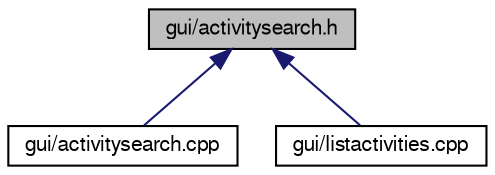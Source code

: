 digraph "gui/activitysearch.h"
{
  edge [fontname="FreeSans",fontsize="10",labelfontname="FreeSans",labelfontsize="10"];
  node [fontname="FreeSans",fontsize="10",shape=record];
  Node3 [label="gui/activitysearch.h",height=0.2,width=0.4,color="black", fillcolor="grey75", style="filled", fontcolor="black"];
  Node3 -> Node4 [dir="back",color="midnightblue",fontsize="10",style="solid",fontname="FreeSans"];
  Node4 [label="gui/activitysearch.cpp",height=0.2,width=0.4,color="black", fillcolor="white", style="filled",URL="$activitysearch_8cpp.html"];
  Node3 -> Node5 [dir="back",color="midnightblue",fontsize="10",style="solid",fontname="FreeSans"];
  Node5 [label="gui/listactivities.cpp",height=0.2,width=0.4,color="black", fillcolor="white", style="filled",URL="$listactivities_8cpp.html"];
}
